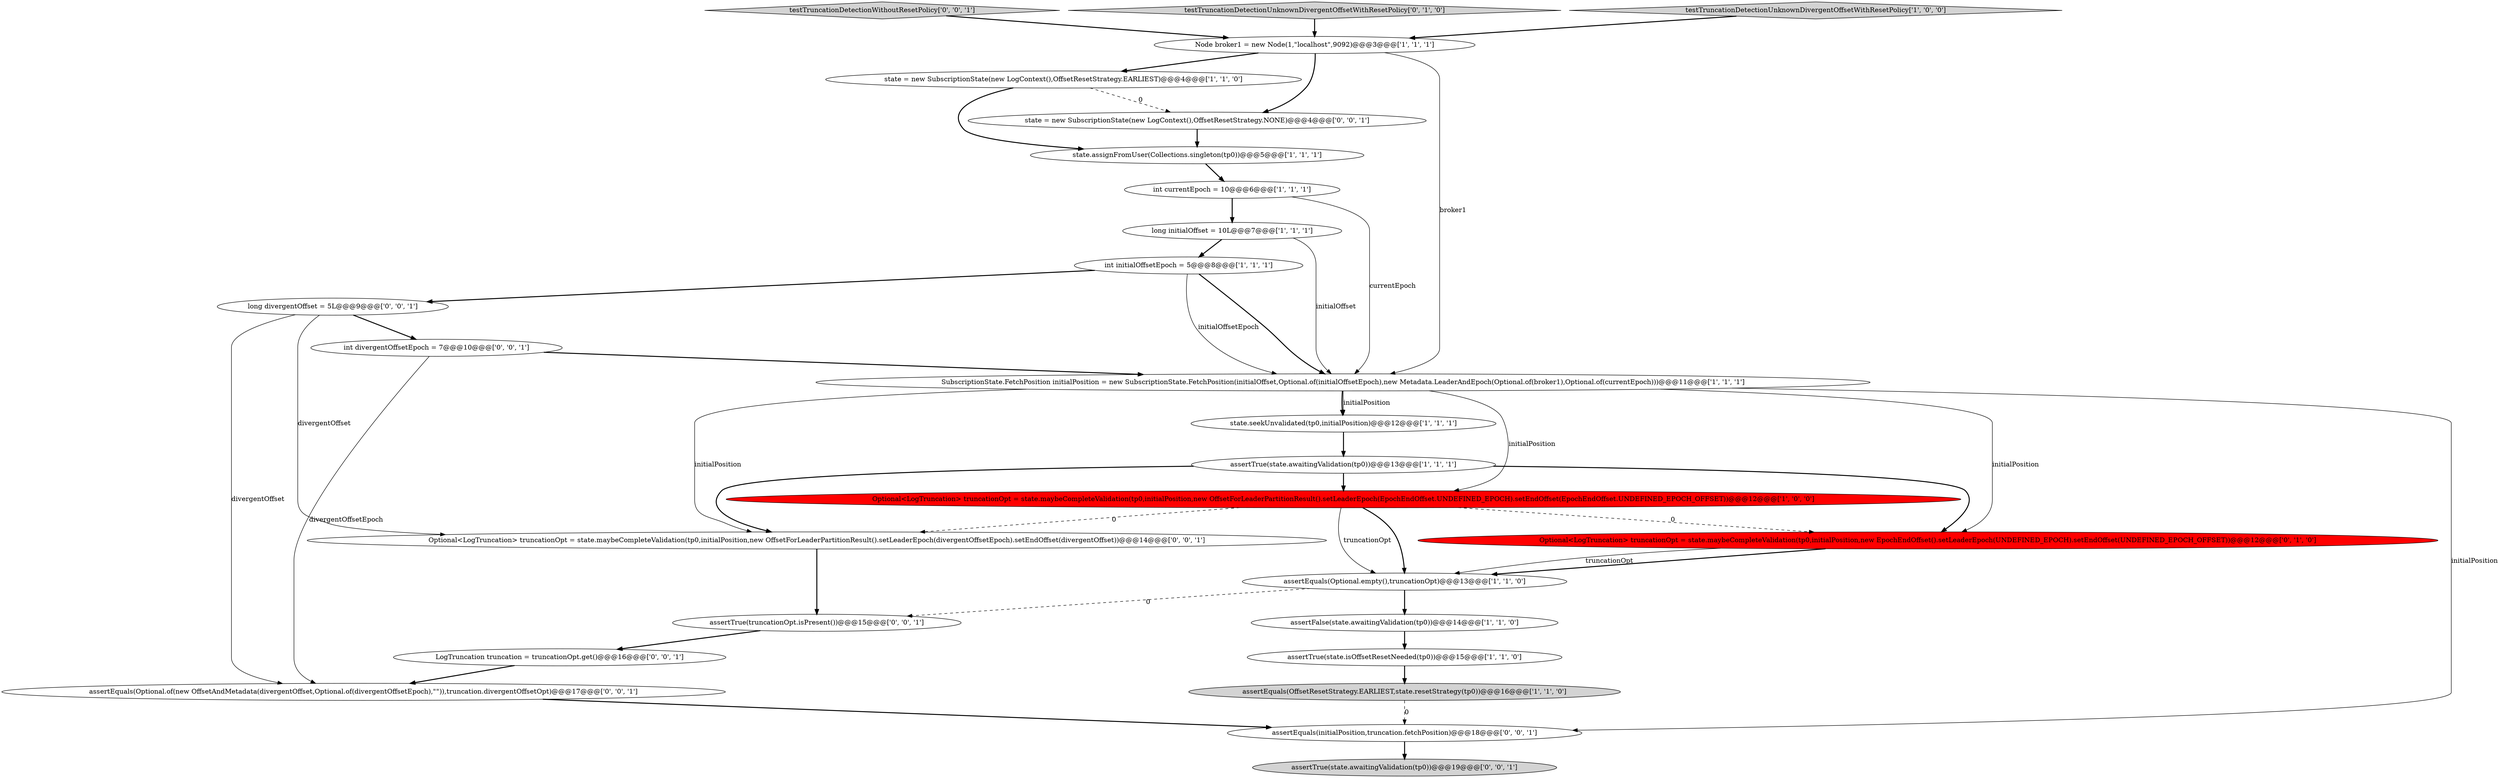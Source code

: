 digraph {
21 [style = filled, label = "assertTrue(state.awaitingValidation(tp0))@@@19@@@['0', '0', '1']", fillcolor = lightgray, shape = ellipse image = "AAA0AAABBB3BBB"];
18 [style = filled, label = "assertTrue(truncationOpt.isPresent())@@@15@@@['0', '0', '1']", fillcolor = white, shape = ellipse image = "AAA0AAABBB3BBB"];
8 [style = filled, label = "assertTrue(state.awaitingValidation(tp0))@@@13@@@['1', '1', '1']", fillcolor = white, shape = ellipse image = "AAA0AAABBB1BBB"];
0 [style = filled, label = "assertTrue(state.isOffsetResetNeeded(tp0))@@@15@@@['1', '1', '0']", fillcolor = white, shape = ellipse image = "AAA0AAABBB1BBB"];
25 [style = filled, label = "LogTruncation truncation = truncationOpt.get()@@@16@@@['0', '0', '1']", fillcolor = white, shape = ellipse image = "AAA0AAABBB3BBB"];
24 [style = filled, label = "testTruncationDetectionWithoutResetPolicy['0', '0', '1']", fillcolor = lightgray, shape = diamond image = "AAA0AAABBB3BBB"];
15 [style = filled, label = "Optional<LogTruncation> truncationOpt = state.maybeCompleteValidation(tp0,initialPosition,new EpochEndOffset().setLeaderEpoch(UNDEFINED_EPOCH).setEndOffset(UNDEFINED_EPOCH_OFFSET))@@@12@@@['0', '1', '0']", fillcolor = red, shape = ellipse image = "AAA1AAABBB2BBB"];
5 [style = filled, label = "assertEquals(OffsetResetStrategy.EARLIEST,state.resetStrategy(tp0))@@@16@@@['1', '1', '0']", fillcolor = lightgray, shape = ellipse image = "AAA0AAABBB1BBB"];
20 [style = filled, label = "assertEquals(initialPosition,truncation.fetchPosition)@@@18@@@['0', '0', '1']", fillcolor = white, shape = ellipse image = "AAA0AAABBB3BBB"];
26 [style = filled, label = "assertEquals(Optional.of(new OffsetAndMetadata(divergentOffset,Optional.of(divergentOffsetEpoch),\"\")),truncation.divergentOffsetOpt)@@@17@@@['0', '0', '1']", fillcolor = white, shape = ellipse image = "AAA0AAABBB3BBB"];
14 [style = filled, label = "Node broker1 = new Node(1,\"localhost\",9092)@@@3@@@['1', '1', '1']", fillcolor = white, shape = ellipse image = "AAA0AAABBB1BBB"];
4 [style = filled, label = "SubscriptionState.FetchPosition initialPosition = new SubscriptionState.FetchPosition(initialOffset,Optional.of(initialOffsetEpoch),new Metadata.LeaderAndEpoch(Optional.of(broker1),Optional.of(currentEpoch)))@@@11@@@['1', '1', '1']", fillcolor = white, shape = ellipse image = "AAA0AAABBB1BBB"];
17 [style = filled, label = "long divergentOffset = 5L@@@9@@@['0', '0', '1']", fillcolor = white, shape = ellipse image = "AAA0AAABBB3BBB"];
22 [style = filled, label = "state = new SubscriptionState(new LogContext(),OffsetResetStrategy.NONE)@@@4@@@['0', '0', '1']", fillcolor = white, shape = ellipse image = "AAA0AAABBB3BBB"];
2 [style = filled, label = "state.assignFromUser(Collections.singleton(tp0))@@@5@@@['1', '1', '1']", fillcolor = white, shape = ellipse image = "AAA0AAABBB1BBB"];
16 [style = filled, label = "testTruncationDetectionUnknownDivergentOffsetWithResetPolicy['0', '1', '0']", fillcolor = lightgray, shape = diamond image = "AAA0AAABBB2BBB"];
6 [style = filled, label = "int initialOffsetEpoch = 5@@@8@@@['1', '1', '1']", fillcolor = white, shape = ellipse image = "AAA0AAABBB1BBB"];
13 [style = filled, label = "assertEquals(Optional.empty(),truncationOpt)@@@13@@@['1', '1', '0']", fillcolor = white, shape = ellipse image = "AAA0AAABBB1BBB"];
3 [style = filled, label = "int currentEpoch = 10@@@6@@@['1', '1', '1']", fillcolor = white, shape = ellipse image = "AAA0AAABBB1BBB"];
9 [style = filled, label = "state.seekUnvalidated(tp0,initialPosition)@@@12@@@['1', '1', '1']", fillcolor = white, shape = ellipse image = "AAA0AAABBB1BBB"];
1 [style = filled, label = "testTruncationDetectionUnknownDivergentOffsetWithResetPolicy['1', '0', '0']", fillcolor = lightgray, shape = diamond image = "AAA0AAABBB1BBB"];
11 [style = filled, label = "state = new SubscriptionState(new LogContext(),OffsetResetStrategy.EARLIEST)@@@4@@@['1', '1', '0']", fillcolor = white, shape = ellipse image = "AAA0AAABBB1BBB"];
23 [style = filled, label = "int divergentOffsetEpoch = 7@@@10@@@['0', '0', '1']", fillcolor = white, shape = ellipse image = "AAA0AAABBB3BBB"];
7 [style = filled, label = "long initialOffset = 10L@@@7@@@['1', '1', '1']", fillcolor = white, shape = ellipse image = "AAA0AAABBB1BBB"];
12 [style = filled, label = "Optional<LogTruncation> truncationOpt = state.maybeCompleteValidation(tp0,initialPosition,new OffsetForLeaderPartitionResult().setLeaderEpoch(EpochEndOffset.UNDEFINED_EPOCH).setEndOffset(EpochEndOffset.UNDEFINED_EPOCH_OFFSET))@@@12@@@['1', '0', '0']", fillcolor = red, shape = ellipse image = "AAA1AAABBB1BBB"];
10 [style = filled, label = "assertFalse(state.awaitingValidation(tp0))@@@14@@@['1', '1', '0']", fillcolor = white, shape = ellipse image = "AAA0AAABBB1BBB"];
19 [style = filled, label = "Optional<LogTruncation> truncationOpt = state.maybeCompleteValidation(tp0,initialPosition,new OffsetForLeaderPartitionResult().setLeaderEpoch(divergentOffsetEpoch).setEndOffset(divergentOffset))@@@14@@@['0', '0', '1']", fillcolor = white, shape = ellipse image = "AAA0AAABBB3BBB"];
4->9 [style = solid, label="initialPosition"];
6->17 [style = bold, label=""];
4->9 [style = bold, label=""];
13->10 [style = bold, label=""];
15->13 [style = bold, label=""];
19->18 [style = bold, label=""];
4->19 [style = solid, label="initialPosition"];
8->15 [style = bold, label=""];
22->2 [style = bold, label=""];
8->19 [style = bold, label=""];
7->4 [style = solid, label="initialOffset"];
23->26 [style = solid, label="divergentOffsetEpoch"];
2->3 [style = bold, label=""];
14->22 [style = bold, label=""];
11->22 [style = dashed, label="0"];
23->4 [style = bold, label=""];
15->13 [style = solid, label="truncationOpt"];
14->4 [style = solid, label="broker1"];
9->8 [style = bold, label=""];
17->23 [style = bold, label=""];
11->2 [style = bold, label=""];
3->4 [style = solid, label="currentEpoch"];
5->20 [style = dashed, label="0"];
24->14 [style = bold, label=""];
20->21 [style = bold, label=""];
12->13 [style = bold, label=""];
6->4 [style = bold, label=""];
4->12 [style = solid, label="initialPosition"];
4->15 [style = solid, label="initialPosition"];
12->19 [style = dashed, label="0"];
3->7 [style = bold, label=""];
4->20 [style = solid, label="initialPosition"];
10->0 [style = bold, label=""];
7->6 [style = bold, label=""];
25->26 [style = bold, label=""];
18->25 [style = bold, label=""];
12->15 [style = dashed, label="0"];
17->26 [style = solid, label="divergentOffset"];
16->14 [style = bold, label=""];
1->14 [style = bold, label=""];
17->19 [style = solid, label="divergentOffset"];
13->18 [style = dashed, label="0"];
6->4 [style = solid, label="initialOffsetEpoch"];
14->11 [style = bold, label=""];
12->13 [style = solid, label="truncationOpt"];
8->12 [style = bold, label=""];
26->20 [style = bold, label=""];
0->5 [style = bold, label=""];
}
